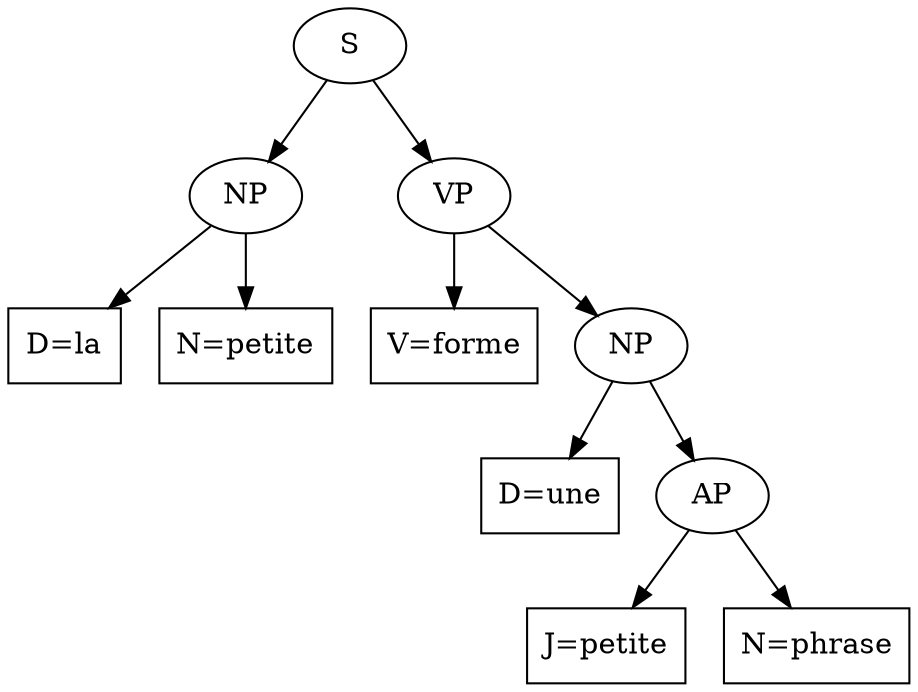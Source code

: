 digraph Tree {
N0[label="S"];
N1[label="NP"];
N2[label="D=la" shape=box];
N1 ->  N2;
N3[label="N=petite" shape=box];
N1 ->  N3;
N0 ->  N1;
N4[label="VP"];
N5[label="V=forme" shape=box];
N4 ->  N5;
N6[label="NP"];
N7[label="D=une" shape=box];
N6 ->  N7;
N8[label="AP"];
N9[label="J=petite" shape=box];
N8 ->  N9;
N10[label="N=phrase" shape=box];
N8 ->  N10;
N6 ->  N8;
N4 ->  N6;
N0 ->  N4;
}